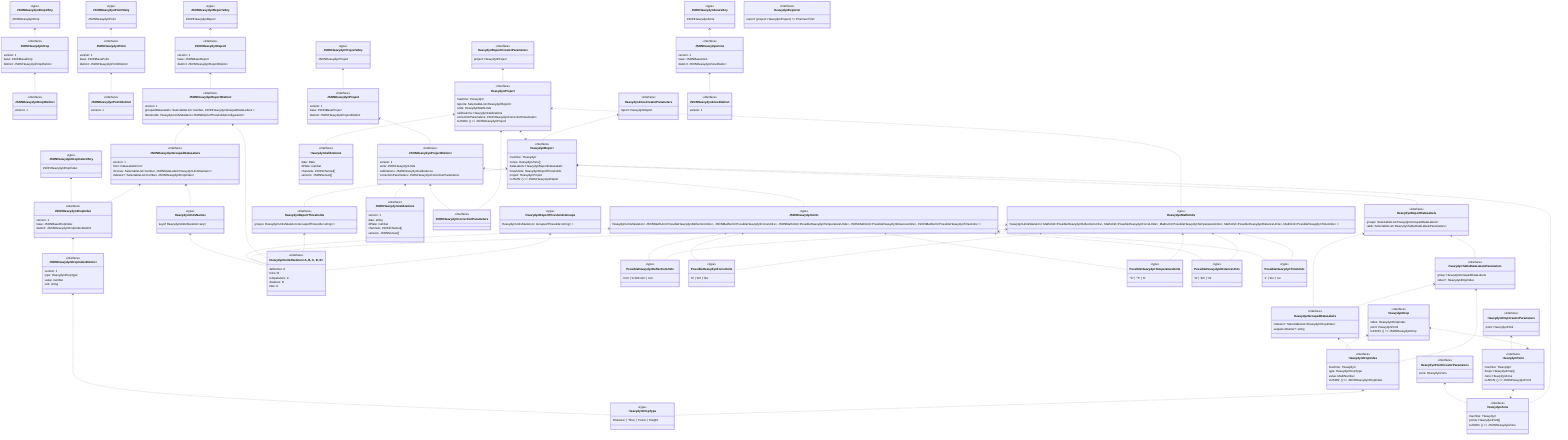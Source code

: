 classDiagram
class HeavydynDropCreatorParameters {
  <<interface>>
  point: HeavydynPoint
}
HeavydynDropCreatorParameters <.. HeavydynPoint


class JSONHeavydynDropVAny {
  <<type>>
  JSONHeavydynDrop
}
JSONHeavydynDropVAny <.. JSONHeavydynDrop


class JSONHeavydynDrop {
  <<interface>>
  version: 1
  base: JSONBaseDrop
  distinct: JSONHeavydynDropDistinct
}
JSONHeavydynDrop <.. JSONHeavydynDropDistinct


class JSONHeavydynDropDistinct {
  <<interface>>
  version: 1
}



class JSONHeavydynDropIndexVAny {
  <<type>>
  JSONHeavydynDropIndex
}
JSONHeavydynDropIndexVAny <.. JSONHeavydynDropIndex


class JSONHeavydynDropIndex {
  <<interface>>
  version: 1
  base: JSONBaseDropIndex
  distinct: JSONHeavydynDropIndexDistinct
}
JSONHeavydynDropIndex <.. JSONHeavydynDropIndexDistinct


class JSONHeavydynDropIndexDistinct {
  <<interface>>
  version: 1
  type: HeavydynDropType
  value: number
  unit: string
}
JSONHeavydynDropIndexDistinct <.. HeavydynDropType


class HeavydynDropType {
  <<type>>
  'Distance' | 'Time' | 'Force' | 'Height'
}



class HeavydynDrop {
  <<interface>>
  index: HeavydynDropIndex
  point: HeavydynPoint
  toJSON: #40;#41; =#62; JSONHeavydynDrop
}
HeavydynDrop <.. HeavydynDropIndex
HeavydynDrop <..< HeavydynPoint


class HeavydynDropIndex {
  <<interface>>
  machine: 'Heavydyn'
  type: HeavydynDropType
  value: MathNumber
  toJSON: #40;#41; =#62; JSONHeavydynDropIndex
}
HeavydynDropIndex <.. HeavydynDropType


class HeavydynUnitsSkeleton~A, B, C, D, E~ {
  <<interface>>
  deflection: A
  force: B
  temperature: C
  distance: D
  time: E
}



class HeavydynUnitsNames {
  <<type>>
  keyof HeavydynUnitsSkeleton#60;any#62;
}
HeavydynUnitsNames <.. HeavydynUnitsSkeleton~A, B, C, D, E~


class PossibleHeavydynDeflectionUnits {
  <<type>>
  'mm' | '1/100 mm' | 'um'
}



class PossibleHeavydynForceUnits {
  <<type>>
  'N' | 'kN' | 'lbs'
}



class PossibleHeavydynTemperatureUnits {
  <<type>>
  '°C' | '°F' | 'K'
}



class PossibleHeavydynDistanceUnits {
  <<type>>
  'm' | 'km' | 'mi'
}



class PossibleHeavydynTimeUnits {
  <<type>>
  's' | 'ms' | 'us'
}



class JSONHeavydynUnits {
  <<type>>
  HeavydynUnitsSkeleton#60;   JSONMathUnit#60;PossibleHeavydynDeflectionUnits#62;,   JSONMathUnit#60;PossibleHeavydynForceUnits#62;,   JSONMathUnit#60;PossibleHeavydynTemperatureUnits#62;,   JSONMathUnit#60;PossibleHeavydynDistanceUnits#62;,   JSONMathUnit#60;PossibleHeavydynTimeUnits#62; #62;
}
JSONHeavydynUnits <.. HeavydynUnitsSkeleton~A, B, C, D, E~
JSONHeavydynUnits <.. PossibleHeavydynDeflectionUnits
JSONHeavydynUnits <.. PossibleHeavydynForceUnits
JSONHeavydynUnits <.. PossibleHeavydynTemperatureUnits
JSONHeavydynUnits <.. PossibleHeavydynDistanceUnits
JSONHeavydynUnits <.. PossibleHeavydynTimeUnits


class HeavydynMathUnits {
  <<type>>
  HeavydynUnitsSkeleton#60;   MathUnit#60;PossibleHeavydynDeflectionUnits#62;,   MathUnit#60;PossibleHeavydynForceUnits#62;,   MathUnit#60;PossibleHeavydynTemperatureUnits#62;,   MathUnit#60;PossibleHeavydynDistanceUnits#62;,   MathUnit#60;PossibleHeavydynTimeUnits#62; #62;
}
HeavydynMathUnits <.. HeavydynUnitsSkeleton~A, B, C, D, E~
HeavydynMathUnits <.. PossibleHeavydynDeflectionUnits
HeavydynMathUnits <.. PossibleHeavydynForceUnits
HeavydynMathUnits <.. PossibleHeavydynTemperatureUnits
HeavydynMathUnits <.. PossibleHeavydynDistanceUnits
HeavydynMathUnits <.. PossibleHeavydynTimeUnits


class HeavydynPointCreatorParameters {
  <<interface>>
  zone: HeavydynZone
}
HeavydynPointCreatorParameters <.. HeavydynZone


class JSONHeavydynPointVAny {
  <<type>>
  JSONHeavydynPoint
}
JSONHeavydynPointVAny <.. JSONHeavydynPoint


class JSONHeavydynPoint {
  <<interface>>
  version: 1
  base: JSONBasePoint
  distinct: JSONHeavydynPointDistinct
}
JSONHeavydynPoint <.. JSONHeavydynPointDistinct


class JSONHeavydynPointDistinct {
  <<interface>>
  version: 1
}



class HeavydynPoint {
  <<interface>>
  machine: 'Heavydyn'
  drops: HeavydynDrop[]
  zone: HeavydynZone
  toJSON: #40;#41; =#62; JSONHeavydynPoint
}
HeavydynPoint <..< HeavydynZone


class JSONHeavydynProjectVAny {
  <<type>>
  JSONHeavydynProject
}
JSONHeavydynProjectVAny <.. JSONHeavydynProject


class JSONHeavydynProject {
  <<interface>>
  version: 1
  base: JSONBaseProject
  distinct: JSONHeavydynProjectDistinct
}
JSONHeavydynProject <.. JSONHeavydynProjectDistinct


class JSONHeavydynProjectDistinct {
  <<interface>>
  version: 1
  units: JSONHeavydynUnits
  calibrations: JSONHeavydynCalibrations
  correctionParameters: JSONHeavydynCorrectionParameters
}
JSONHeavydynProjectDistinct <.. JSONHeavydynUnits
JSONHeavydynProjectDistinct <.. JSONHeavydynCalibrations
JSONHeavydynProjectDistinct <.. JSONHeavydynCorrectionParameters


class JSONHeavydynCalibrations {
  <<interface>>
  version: 1
  date: string
  dPlate: number
  channels: JSONChannel[]
  sensors: JSONSensor[]
}



class JSONHeavydynCorrectionParameters {
  <<interface>>

}



class HeavydynProject {
  <<interface>>
  machine: 'Heavydyn'
  reports: SelectableList#60;HeavydynReport#62;
  units: HeavydynMathUnits
  calibrations: HeavydynCalibrations
  correctionParameters: JSONHeavydynCorrectionParameters
  toJSON: #40;#41; =#62; JSONHeavydynProject
}
HeavydynProject <..< HeavydynReport
HeavydynProject <.. HeavydynMathUnits
HeavydynProject <.. HeavydynCalibrations
HeavydynProject <.. JSONHeavydynCorrectionParameters


class HeavydynCalibrations {
  <<interface>>
  date: Date
  dPlate: number
  channels: JSONChannel[]
  sensors: JSONSensor[]
}



class HeavydynReportCreatorParameters {
  <<interface>>
  project: HeavydynProject
}
HeavydynReportCreatorParameters <.. HeavydynProject


class JSONHeavydynReportVAny {
  <<type>>
  JSONHeavydynReport
}
JSONHeavydynReportVAny <.. JSONHeavydynReport


class JSONHeavydynReport {
  <<interface>>
  version: 1
  base: JSONBaseReport
  distinct: JSONHeavydynReportDistinct
}
JSONHeavydynReport <.. JSONHeavydynReportDistinct


class JSONHeavydynReportDistinct {
  <<interface>>
  version: 1
  groupedDataLabels: SelectableList#60;     number,     JSONHeavydynGroupedDataLabels   #62;
  thresholds: HeavydynUnitsSkeleton#60;JSONDistinctThresholdsConfiguration#62;
}
JSONHeavydynReportDistinct <.. JSONHeavydynGroupedDataLabels
JSONHeavydynReportDistinct <.. HeavydynUnitsSkeleton~A, B, C, D, E~


class JSONHeavydynGroupedDataLabels {
  <<interface>>
  version: 1
  from: DataLabelsFrom
  choices: SelectableList#60;number, JSONDataLabel#60;HeavydynUnitsNames#62;#62;
  indexes?: SelectableList#60;number, JSONHeavydynDropIndex#62;
}
JSONHeavydynGroupedDataLabels <.. HeavydynUnitsNames
JSONHeavydynGroupedDataLabels <.. JSONHeavydynDropIndex


class HeavydynReport {
  <<interface>>
  machine: 'Heavydyn'
  zones: HeavydynZone[]
  dataLabels: HeavydynReportDataLabels
  thresholds: HeavydynReportThresholds
  project: HeavydynProject
  toJSON: #40;#41; =#62; JSONHeavydynReport
}
HeavydynReport <.. HeavydynZone
HeavydynReport <.. HeavydynReportDataLabels
HeavydynReport <.. HeavydynReportThresholds


class HeavydynReportDataLabels {
  <<interface>>
  groups: SelectableList#60;HeavydynGroupedDataLabels#62;
  table: SelectableList#60;HeavydynTableDataLabelsParameters#62;
}
HeavydynReportDataLabels <.. HeavydynGroupedDataLabels
HeavydynReportDataLabels <.. HeavydynTableDataLabelsParameters


class HeavydynGroupedDataLabels {
  <<interface>>
  indexes?: SelectableList#60;HeavydynDropIndex#62;
  sequenceName?: string
}
HeavydynGroupedDataLabels <.. HeavydynDropIndex


class HeavydynTableDataLabelsParameters {
  <<interface>>
  group: HeavydynGroupedDataLabels
  index?: HeavydynDropIndex
}
HeavydynTableDataLabelsParameters <.. HeavydynGroupedDataLabels
HeavydynTableDataLabelsParameters <.. HeavydynDropIndex


class HeavydynReportThresholds {
  <<interface>>
  groups: HeavydynUnitsSkeleton#60;GroupedThresolds#60;string#62;#62;
}
HeavydynReportThresholds <.. HeavydynUnitsSkeleton~A, B, C, D, E~


class HeavydynReportThresholdsGroups {
  <<type>>
  HeavydynUnitsSkeleton#60;   GroupedThresolds#60;string#62; #62;
}
HeavydynReportThresholdsGroups <.. HeavydynUnitsSkeleton~A, B, C, D, E~


class HeavydynZoneCreatorParameters {
  <<interface>>
  report: HeavydynReport
}
HeavydynZoneCreatorParameters <.. HeavydynReport


class JSONHeavydynZoneVAny {
  <<type>>
  JSONHeavydynZone
}
JSONHeavydynZoneVAny <.. JSONHeavydynZone


class JSONHeavydynZone {
  <<interface>>
  version: 1
  base: JSONBaseZone
  distinct: JSONHeavydynZoneDistinct
}
JSONHeavydynZone <.. JSONHeavydynZoneDistinct


class JSONHeavydynZoneDistinct {
  <<interface>>
  version: 1
}



class HeavydynZone {
  <<interface>>
  machine: 'Heavydyn'
  points: HeavydynPoint[]
  toJSON: #40;#41; =#62; JSONHeavydynZone
}



class HeavydynExporter {
  <<interface>>
  export: #40;project: HeavydynProject#41; =#62; Promise#60;File#62;
}
